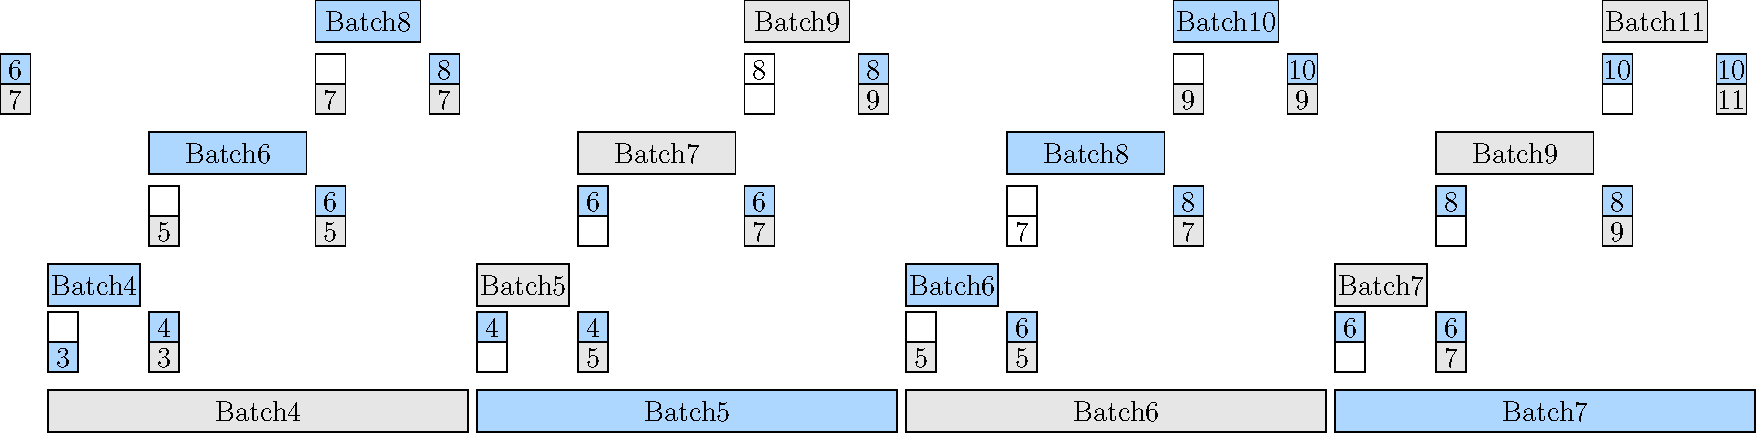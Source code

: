 import geometry;

size(40cm, 0);
unitsize(30, 0);
defaultpen(fontsize(14pt));
real xshiftUnit = 1.4;
pen fillReady = rgb(156,194,230);
pen fillBusy = lightgray;
pen fillFree = white;
real batchHeight = 0.7;
real d = 0.5; //reg长度

real tinyPadding = 0.15;
real regPaddingBottom = 0.3;
real paddingBetweenBatch = 1.5;

// 各种 batch 的样式长度设置           //对齐chengcheng的流水线batch的长度
real trainWidth = 5*xshiftUnit; //train  320
real dataloadWidth = (80/320)*trainWidth; //dataloader  80
real preproWidth = (120/320)*trainWidth; //preprocess 120
real copyWidth = (70/320)*trainWidth; //copyh2d 60


pen Dotted(pen p=currentpen) {return linetype(new real[] {0,3})+2*linewidth(p);}   

picture getBatch(string s = "", real width, pen pstyle = defaultpen, pen pbg = lightgray)
{
    picture pic;
    pair d = (width, batchHeight);
    path lineBatch = box(-d/2, d/2);
    fill(pic, lineBatch, pbg);
    draw(pic, lineBatch, pstyle);
    label(pic, s);
    return pic;
}

picture blockBox(real w =d, real h = d, pen p = white) {
  picture pic;
  pair d = (w, h);
  path boxpath = box((0,0), d);
  filldraw(pic, boxpath, p);
  return pic;
}

picture fillRegBox(picture boxPic, pen p=fillFree)
{
    pair ptLeftBottom = point(boxPic, SW);
    pair ptRightBottom = point(boxPic, SE);
    pair ptLeftUp = point(boxPic, NW);
    pair ptRightUp = point(boxPic, NE);
    path upRect = ptLeftBottom--ptRightBottom--ptRightUp--ptLeftUp--cycle;
    write(upRect);
    filldraw(boxPic, upRect, p);
    return boxPic;
}

picture getRegByBatchUpLeft(picture batchPic, string s="", 
    bool isBottom = true,
    pen pbg = fillFree)
{
    picture pic;
    real liftValue;
    if(isBottom){
        liftValue = 0;
    }else{
        liftValue = d;
    }
    picture regPic = shift(point(batchPic, NW)+(0, regPaddingBottom+liftValue))*blockBox(pbg);
    add(pic, regPic);
    pair ptCetner =  midpoint(point(regPic, W)--point(regPic, E));
    label(pic, s, ptCetner);
    return pic;
}

picture getRegByBatchDownRight(picture batchPic, string s="", 
    bool isBottom = true,
    pen pbg = fillFree, real ybase)
{
    picture pic;
    real liftValue;
    if(isBottom){
        liftValue = 0;
    }else{
        liftValue = d;
    }
    picture regPic = shift((point(batchPic,E).x+tinyPadding,regPaddingBottom+ybase+liftValue))*blockBox(pbg);
    add(pic, regPic);
    pair ptCetner =  midpoint(point(regPic, W)--point(regPic, E));
    label(pic, s, ptCetner);
    
    return pic;
}

picture getRegByBatchDownLeft(picture batchPic, string s="", 
    bool isBottom = true,
    pen pbg = fillFree, real ybase)
{
    picture pic;
    real liftValue;
    if(isBottom){
        liftValue = 0;
    }else{
        liftValue = d;
    }
    picture regPic = shift((point(batchPic,W).x,regPaddingBottom+ybase+liftValue))*blockBox(pbg);
    add(pic, regPic);
    pair ptCetner =  midpoint(point(regPic, W)--point(regPic, E));
    label(pic, s, ptCetner);
    
    return pic;
}



picture getMainPic()
{
    picture pic;

    picture[] trainBatchAry;
    for(int i = 0; i<4; ++i)
    {
        pen pBg;
        if(i%2==1)
        {
            pBg = fillReady;
        }
        else
        {
            pBg = fillBusy;
        }
        picture batchItem = shift(i*(tinyPadding+trainWidth), 0)*getBatch("Batch"+string(3+i+1),trainWidth, solid, pBg);
        trainBatchAry.push(batchItem);
        add(pic, batchItem);
    } 

    picture regTrainBatch3C0Bottom = getRegByBatchUpLeft(trainBatchAry[0], 
                                            "3", 
                                            true, fillReady);
    picture regTrainBatch3C0Top = getRegByBatchUpLeft(trainBatchAry[0], 
                                            "", 
                                            false, fillFree);
    picture regTrainBatch4C0Bottom = getRegByBatchUpLeft(trainBatchAry[1], 
                                            "", 
                                            true, fillFree);
    picture regTrainBatch4C0Top = getRegByBatchUpLeft(trainBatchAry[1], 
                                            "4", 
                                            false, fillReady);
    picture regTrainBatch5C0Bottom = getRegByBatchUpLeft(trainBatchAry[2], 
                                            "5", 
                                            true, fillBusy);
    picture regTrainBatch5C0Top = getRegByBatchUpLeft(trainBatchAry[2], 
                                            "", 
                                            false, fillFree);
    picture regTrainBatch6C0Bottom = getRegByBatchUpLeft(trainBatchAry[3], 
                                            "", 
                                            true, fillFree);
    picture regTrainBatch6C0Top = getRegByBatchUpLeft(trainBatchAry[3], 
                                            "6", 
                                            false, fillReady);


    add(pic, regTrainBatch3C0Bottom);
    add(pic, regTrainBatch3C0Top);
    add(pic, regTrainBatch4C0Bottom);
    add(pic, regTrainBatch4C0Top);
    add(pic, regTrainBatch5C0Bottom);
    add(pic, regTrainBatch5C0Top);
    add(pic, regTrainBatch6C0Bottom);
    add(pic, regTrainBatch6C0Top);

    //--------copyh2d batches
    picture[] copyH2DBatchAry;
    for(int i =0; i<trainBatchAry.length;++i)
    {
        pen pBg;
        if(i%2==0)
        {
            pBg = fillReady;
        }
        else
        {
            pBg = fillBusy;
        }
        picture batchItem = shift(point(trainBatchAry[i],W).x+copyWidth/2,
                             2*regPaddingBottom+paddingBetweenBatch)*\
                    getBatch("Batch"+string(4+i),copyWidth, solid, pBg);
        copyH2DBatchAry.push(batchItem);
        add(pic, batchItem);
    }
    real ybase = point(trainBatchAry[0], N).y;
    picture regTrainBatch3C1Bottom = getRegByBatchDownRight(copyH2DBatchAry[0],
                        "3", true, fillBusy, ybase);
    picture regTrainBatch3C1Top = getRegByBatchDownRight(copyH2DBatchAry[0],
                        "4", false, fillReady, ybase);
    picture regTrainBatch4C1Bottom = getRegByBatchDownRight(copyH2DBatchAry[1],
                        "5", true, fillBusy, ybase);
    picture regTrainBatch4C1Top = getRegByBatchDownRight(copyH2DBatchAry[1],
                        "4", false, fillReady, ybase);
    picture regTrainBatch5C1Bottom = getRegByBatchDownRight(copyH2DBatchAry[2],
                        "5", true, fillBusy, ybase);
    picture regTrainBatch5C1Top = getRegByBatchDownRight(copyH2DBatchAry[2],
                        "6", false, fillReady, ybase);
    picture regTrainBatch6C1Bottom = getRegByBatchDownRight(copyH2DBatchAry[3],
                        "7", true, fillBusy, ybase);
    picture regTrainBatch6C1Top = getRegByBatchDownRight(copyH2DBatchAry[3],
                        "6", false, fillReady, ybase);
    add(pic, regTrainBatch3C1Bottom);
    add(pic, regTrainBatch3C1Top);
    add(pic, regTrainBatch4C1Bottom);
    add(pic, regTrainBatch4C1Top);
    add(pic, regTrainBatch5C1Bottom);
    add(pic, regTrainBatch5C1Top);
    add(pic, regTrainBatch6C1Bottom);
    add(pic, regTrainBatch6C1Top);

//--------preprocess batches
    picture[] preProcessBatchAry;
    for(int i =0; i<copyH2DBatchAry.length;++i)
    {
        pen pBg;
        if(i%2==0)
        {
            pBg = fillReady;
        }
        else
        {
            pBg = fillBusy;
        }
        picture batchItem = shift(tinyPadding+point(copyH2DBatchAry[i],E).x+preproWidth/2,
                            2*regPaddingBottom+batchHeight+2paddingBetweenBatch)*\
                    getBatch("Batch"+string(6+i),preproWidth, solid, pBg);
        preProcessBatchAry.push(batchItem);
        add(pic, batchItem);
    }
    real ybase = point(copyH2DBatchAry[0], N).y;
    picture regCopyH2dBatchC0Top = getRegByBatchDownLeft(preProcessBatchAry[0],
                        "", false, fillFree, ybase);
    picture regCopyH2dBatchC0Bottom = getRegByBatchDownLeft(preProcessBatchAry[0],
                        "5", true, fillBusy, ybase);
    picture regCopyH2dBatchC1Top = getRegByBatchDownRight(preProcessBatchAry[0],
                        "6", false, fillReady, ybase);
    picture regCopyH2dBatchC1Bottom = getRegByBatchDownRight(preProcessBatchAry[0],
                        "5", true, fillBusy, ybase);
    
    picture regCopyH2dBatchC2Top = getRegByBatchDownLeft(preProcessBatchAry[1],
                        "6", false, fillReady, ybase);
    picture regCopyH2dBatchC2Bottom = getRegByBatchDownLeft(preProcessBatchAry[1],
                        "", true, fillFree, ybase);
    picture regCopyH2dBatchC3Top = getRegByBatchDownRight(preProcessBatchAry[1],
                        "6", false, fillReady, ybase);
    picture regCopyH2dBatchC3Bottom = getRegByBatchDownRight(preProcessBatchAry[1],
                        "7", true, fillBusy, ybase);

    picture regCopyH2dBatchC4Top = getRegByBatchDownLeft(preProcessBatchAry[2],
                        "", false, fillFree, ybase);
    picture regCopyH2dBatchC4Bottom = getRegByBatchDownLeft(preProcessBatchAry[2],
                        "7", true, fillFree, ybase);
    picture regCopyH2dBatchC5Top = getRegByBatchDownRight(preProcessBatchAry[2],
                        "8", false, fillReady, ybase);
    picture regCopyH2dBatchC5Bottom = getRegByBatchDownRight(preProcessBatchAry[2],
                        "7", true, fillBusy, ybase);

    picture regCopyH2dBatchC6Top = getRegByBatchDownLeft(preProcessBatchAry[3],
                        "8", false, fillReady, ybase);
    picture regCopyH2dBatchC6Bottom = getRegByBatchDownLeft(preProcessBatchAry[3],
                        "", true, fillFree, ybase);
    picture regCopyH2dBatchC7Top = getRegByBatchDownRight(preProcessBatchAry[3],
                        "8", false, fillReady, ybase);
    picture regCopyH2dBatchC7Bottom = getRegByBatchDownRight(preProcessBatchAry[3],
                        "9", true, fillBusy, ybase);

    add(pic, regCopyH2dBatchC0Top);
    add(pic, regCopyH2dBatchC0Bottom);
    add(pic, regCopyH2dBatchC1Top);
    add(pic, regCopyH2dBatchC1Bottom);
    add(pic, regCopyH2dBatchC2Top);
    add(pic, regCopyH2dBatchC2Bottom);
    add(pic, regCopyH2dBatchC3Top);
    add(pic, regCopyH2dBatchC3Bottom);
    add(pic, regCopyH2dBatchC4Top);
    add(pic, regCopyH2dBatchC4Bottom);
    add(pic, regCopyH2dBatchC5Top);
    add(pic, regCopyH2dBatchC5Bottom);
    add(pic, regCopyH2dBatchC6Top);
    add(pic, regCopyH2dBatchC6Bottom);
    add(pic, regCopyH2dBatchC7Top);
    add(pic, regCopyH2dBatchC7Bottom);

//--------dataload batches
    picture[] dataloadBatchAry;
    for(int i =0; i<preProcessBatchAry.length;++i)
    {
        pen pBg;
        if(i%2==0)
        {
            pBg = fillReady;
        }
        else
        {
            pBg = fillBusy;
        }
        picture batchItem = shift(tinyPadding+point(preProcessBatchAry[i],E).x+dataloadWidth/2,
                            2*regPaddingBottom+2batchHeight+3paddingBetweenBatch)*\
                    getBatch("Batch"+string(8+i),dataloadWidth, solid, pBg);
        dataloadBatchAry.push(batchItem);
        add(pic, batchItem);
    }
    real ybase = point(preProcessBatchAry[0], N).y;
    //special regs
    transform t = shift(-2*preproWidth,0);
    picture regPreProcessC0Top = t*getRegByBatchDownLeft(dataloadBatchAry[0],
                        "6", false, fillReady, ybase);
    picture regPreProcessC0Bottom = t*getRegByBatchDownLeft(dataloadBatchAry[0],
                        "7", true, fillBusy, ybase);    
    add(pic, regPreProcessC0Top);
    add(pic, regPreProcessC0Bottom);
    //normal regs
    picture regPreProcessC1Top = getRegByBatchDownLeft(dataloadBatchAry[0],
                        "", false, fillFree, ybase);
    picture regPreProcessC1Bottom = getRegByBatchDownLeft(dataloadBatchAry[0],
                        "7", true, fillBusy, ybase);
    picture regPreProcessC2Top = getRegByBatchDownRight(dataloadBatchAry[0],
                        "8", false, fillReady, ybase);
    picture regPreProcessC2Bottom = getRegByBatchDownRight(dataloadBatchAry[0],
                        "7", true, fillBusy, ybase);
    

    add(pic, regPreProcessC1Top);
    add(pic, regPreProcessC1Bottom);
    add(pic, regPreProcessC2Top);
    add(pic, regPreProcessC2Bottom);

    picture regPreProcessC3Top = getRegByBatchDownLeft(dataloadBatchAry[1],
                        "8", false, fillFree, ybase);
    picture regPreProcessC3Bottom = getRegByBatchDownLeft(dataloadBatchAry[1],
                        "", true, fillFree, ybase);
    picture regPreProcessC4Top = getRegByBatchDownRight(dataloadBatchAry[1],
                        "8", false, fillReady, ybase);
    picture regPreProcessC4Bottom = getRegByBatchDownRight(dataloadBatchAry[1],
                        "9", true, fillBusy, ybase);
    

    add(pic, regPreProcessC3Top);
    add(pic, regPreProcessC3Bottom);
    add(pic, regPreProcessC4Top);
    add(pic, regPreProcessC4Bottom);

    picture regPreProcessC5Top = getRegByBatchDownLeft(dataloadBatchAry[2],
                        "", false, fillFree, ybase);
    picture regPreProcessC5Bottom = getRegByBatchDownLeft(dataloadBatchAry[2],
                        "9", true, fillBusy, ybase);
    picture regPreProcessC6Top = getRegByBatchDownRight(dataloadBatchAry[2],
                        "10", false, fillReady, ybase);
    picture regPreProcessC6Bottom = getRegByBatchDownRight(dataloadBatchAry[2],
                        "9", true, fillBusy, ybase);
    

    add(pic, regPreProcessC5Top);
    add(pic, regPreProcessC5Bottom);
    add(pic, regPreProcessC6Top);
    add(pic, regPreProcessC6Bottom);

    picture regPreProcessC7Top = getRegByBatchDownLeft(dataloadBatchAry[3],
                        "10", false, fillReady, ybase);
    picture regPreProcessC7Bottom = getRegByBatchDownLeft(dataloadBatchAry[3],
                        "", true, fillFree, ybase);
    picture regPreProcessC8Top = getRegByBatchDownRight(dataloadBatchAry[3],
                        "10", false, fillReady, ybase);
    picture regPreProcessC8Bottom = getRegByBatchDownRight(dataloadBatchAry[3],
                        "11", true, fillBusy, ybase);
    

    add(pic, regPreProcessC7Top);
    add(pic, regPreProcessC7Bottom);
    add(pic, regPreProcessC8Top);
    add(pic, regPreProcessC8Bottom);

    return pic;
}

picture getLegend(picture rightTopPic=currentpicture)
{
    picture pic;

    string [] explantion = {"Free", "Busy", "Ready"};
    pen [] pens = {fillFree, fillBusy, fillReady};

    for(int i = 0; i < explantion.length;++i)
    {
        picture blockItem = shift(0, i*3)*blockBox(pens[i]);
        add(pic, blockItem);
        label(pic, explantion[i], point(blockItem, SW), N+4E);        
    }
    return pic;
}

picture mainPic = getMainPic();
add(mainPic);

// add(getLegend());